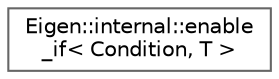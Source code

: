 digraph "类继承关系图"
{
 // LATEX_PDF_SIZE
  bgcolor="transparent";
  edge [fontname=Helvetica,fontsize=10,labelfontname=Helvetica,labelfontsize=10];
  node [fontname=Helvetica,fontsize=10,shape=box,height=0.2,width=0.4];
  rankdir="LR";
  Node0 [id="Node000000",label="Eigen::internal::enable\l_if\< Condition, T \>",height=0.2,width=0.4,color="grey40", fillcolor="white", style="filled",URL="$struct_eigen_1_1internal_1_1enable__if.html",tooltip=" "];
}
